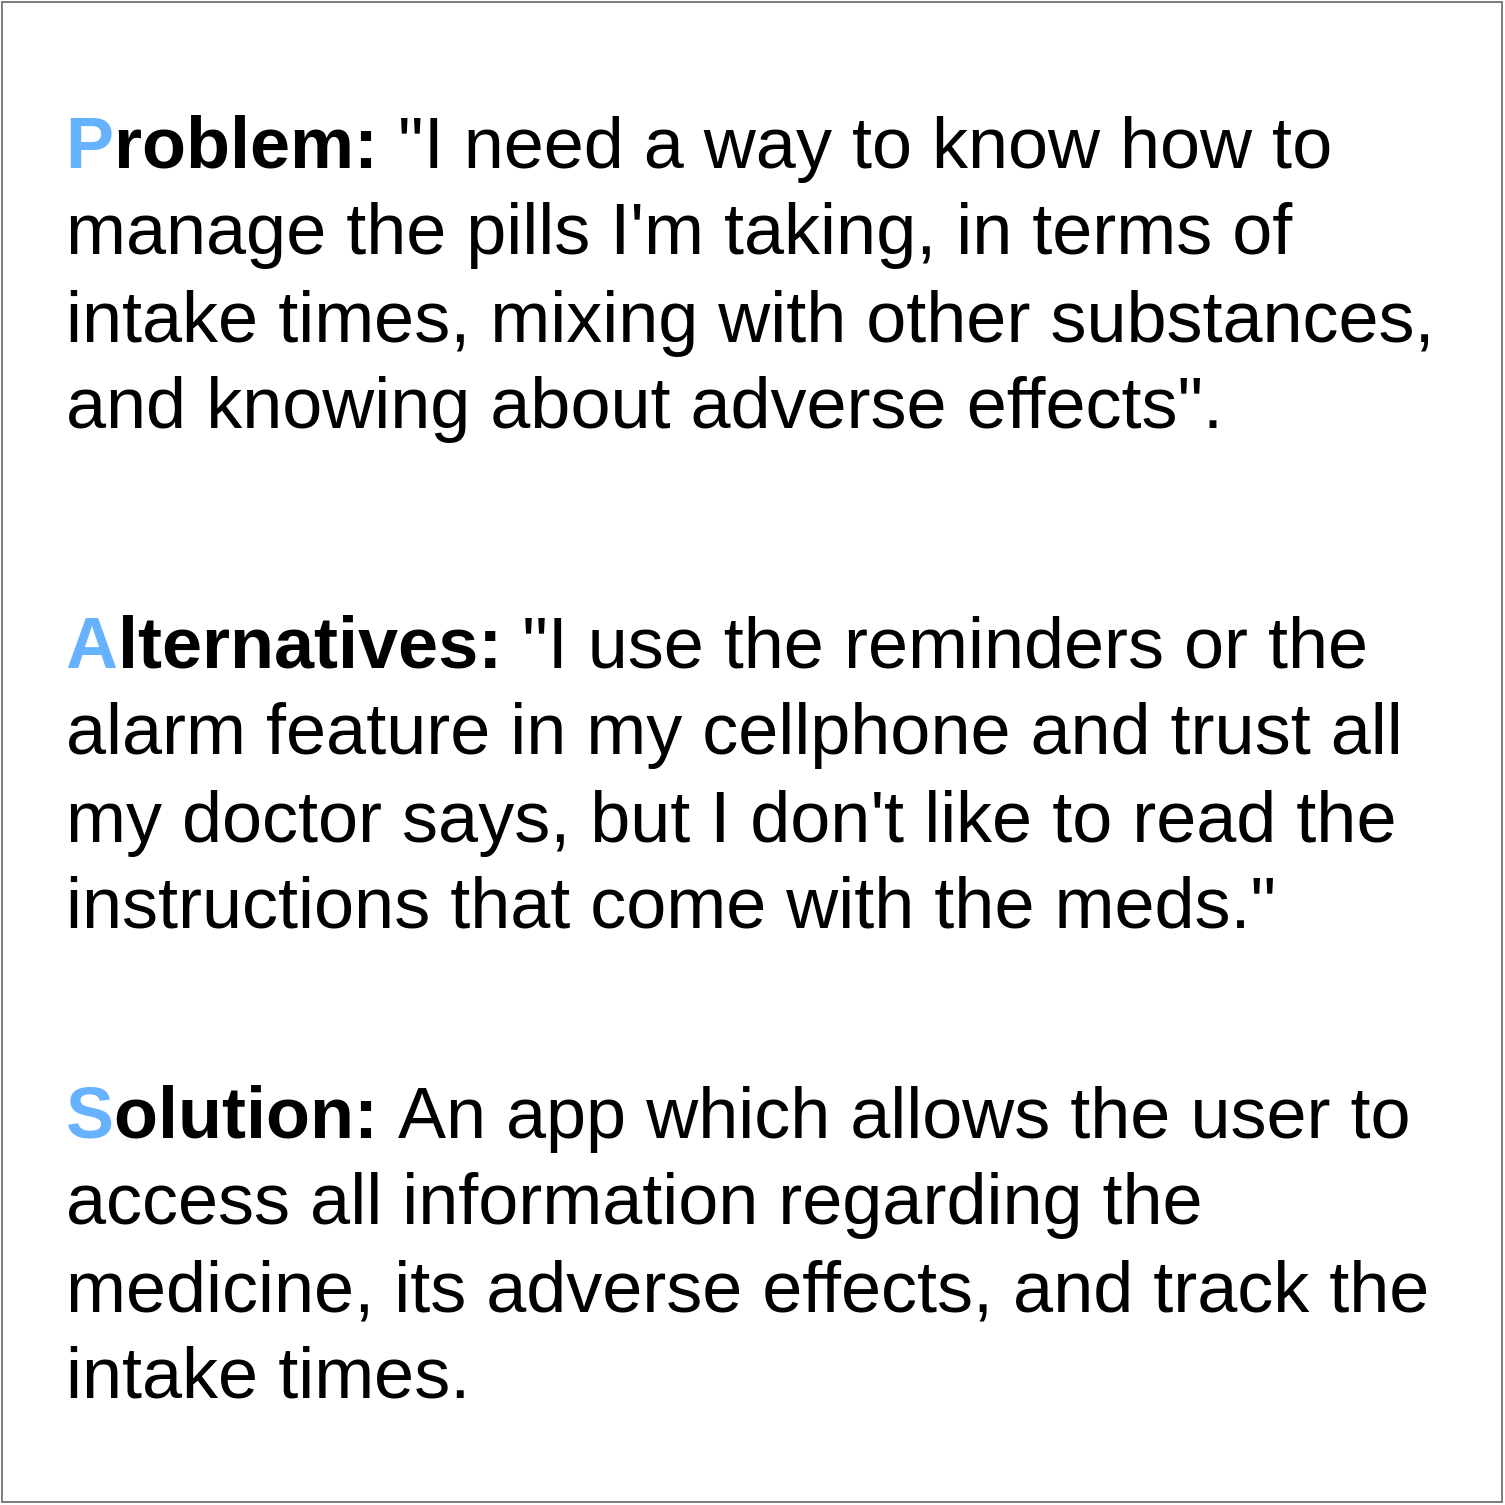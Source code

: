 <mxfile version="13.6.6" type="gitlab">
  <diagram id="BTX6TpkgsDi1Uhbr8qeF" name="Page-1">
    <mxGraphModel dx="1730" dy="967" grid="1" gridSize="10" guides="1" tooltips="1" connect="1" arrows="1" fold="1" page="1" pageScale="1" pageWidth="827" pageHeight="1169" math="0" shadow="0">
      <root>
        <mxCell id="0" />
        <mxCell id="1" parent="0" />
        <mxCell id="q2iJuUPVFAqiTaPoKWRk-1" value="" style="whiteSpace=wrap;html=1;aspect=fixed;strokeColor=#808080;" vertex="1" parent="1">
          <mxGeometry x="50" y="50" width="750" height="750" as="geometry" />
        </mxCell>
        <mxCell id="q2iJuUPVFAqiTaPoKWRk-2" value="&lt;span style=&quot;font-size: 36px&quot;&gt;&lt;b&gt;&lt;font color=&quot;#66b2ff&quot;&gt;P&lt;/font&gt;roblem:&lt;/b&gt;&amp;nbsp;&quot;I need a way to know how to manage the pills I&#39;m taking, in terms of intake times, mixing with other substances, and knowing about adverse effects&quot;.&lt;/span&gt;" style="rounded=0;whiteSpace=wrap;html=1;align=left;strokeColor=none;" vertex="1" parent="1">
          <mxGeometry x="80" y="70" width="700" height="230" as="geometry" />
        </mxCell>
        <mxCell id="q2iJuUPVFAqiTaPoKWRk-3" value="&lt;font style=&quot;font-size: 36px&quot;&gt;&lt;b&gt;&lt;font color=&quot;#66b2ff&quot;&gt;A&lt;/font&gt;lternatives: &lt;/b&gt;&quot;I use the reminders or the alarm feature in my cellphone and trust all my doctor says, but I don&#39;t like to read the instructions that come with the meds.&quot;&lt;/font&gt;" style="rounded=0;whiteSpace=wrap;html=1;align=left;strokeColor=none;" vertex="1" parent="1">
          <mxGeometry x="80" y="320" width="700" height="230" as="geometry" />
        </mxCell>
        <mxCell id="q2iJuUPVFAqiTaPoKWRk-4" value="&lt;span style=&quot;font-size: 36px&quot;&gt;&lt;b&gt;&lt;font color=&quot;#66b2ff&quot;&gt;S&lt;/font&gt;olution: &lt;/b&gt;An app which allows the user to access all information regarding the medicine, its adverse effects, and track the intake times.&lt;/span&gt;" style="rounded=0;whiteSpace=wrap;html=1;align=left;strokeColor=none;" vertex="1" parent="1">
          <mxGeometry x="80" y="550" width="710" height="240" as="geometry" />
        </mxCell>
      </root>
    </mxGraphModel>
  </diagram>
</mxfile>
